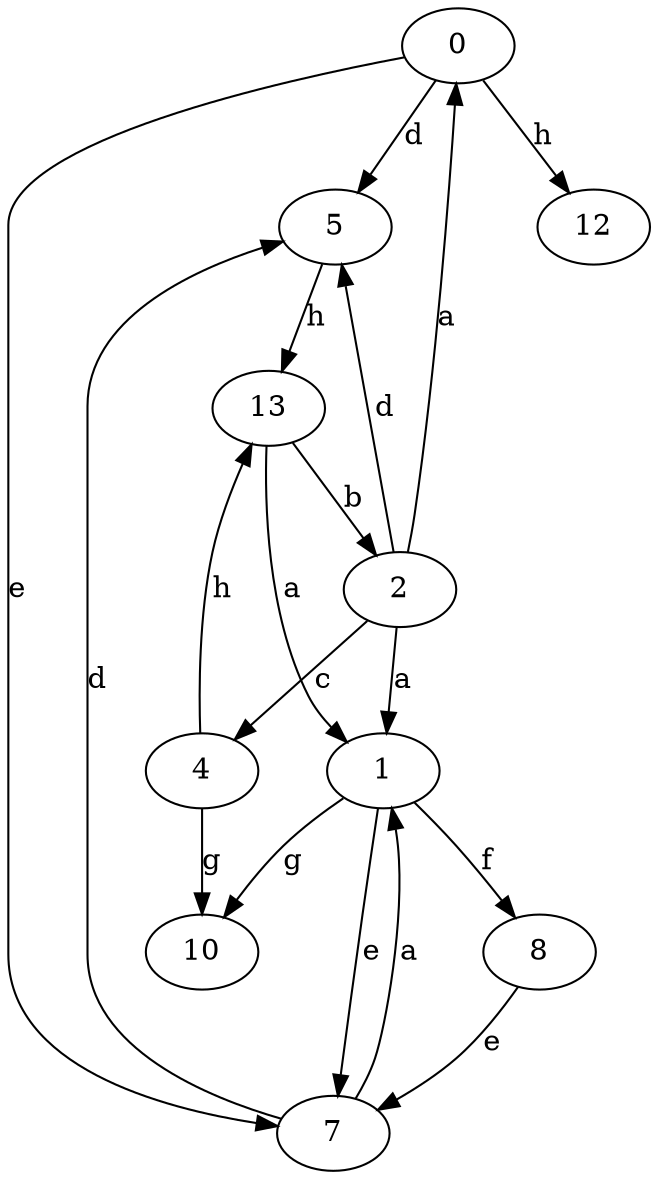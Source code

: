 strict digraph  {
0;
1;
2;
4;
5;
7;
8;
10;
12;
13;
0 -> 5  [label=d];
0 -> 7  [label=e];
0 -> 12  [label=h];
1 -> 7  [label=e];
1 -> 8  [label=f];
1 -> 10  [label=g];
2 -> 0  [label=a];
2 -> 1  [label=a];
2 -> 4  [label=c];
2 -> 5  [label=d];
4 -> 10  [label=g];
4 -> 13  [label=h];
5 -> 13  [label=h];
7 -> 1  [label=a];
7 -> 5  [label=d];
8 -> 7  [label=e];
13 -> 1  [label=a];
13 -> 2  [label=b];
}
